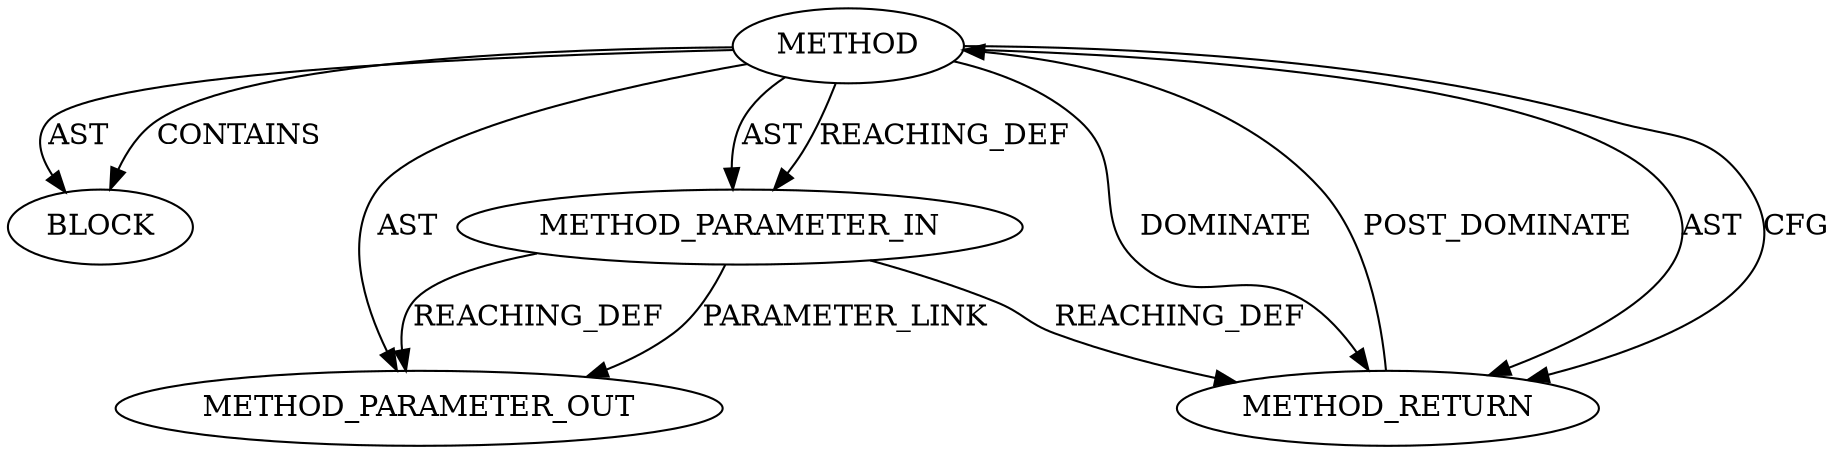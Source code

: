 digraph {
  12415 [label=BLOCK ORDER=1 ARGUMENT_INDEX=1 CODE="<empty>" TYPE_FULL_NAME="ANY"]
  12414 [label=METHOD_PARAMETER_IN ORDER=1 CODE="p1" IS_VARIADIC=false TYPE_FULL_NAME="ANY" EVALUATION_STRATEGY="BY_VALUE" INDEX=1 NAME="p1"]
  13454 [label=METHOD_PARAMETER_OUT ORDER=1 CODE="p1" IS_VARIADIC=false TYPE_FULL_NAME="ANY" EVALUATION_STRATEGY="BY_VALUE" INDEX=1 NAME="p1"]
  12416 [label=METHOD_RETURN ORDER=2 CODE="RET" TYPE_FULL_NAME="ANY" EVALUATION_STRATEGY="BY_VALUE"]
  12413 [label=METHOD AST_PARENT_TYPE="NAMESPACE_BLOCK" AST_PARENT_FULL_NAME="<global>" ORDER=0 CODE="<empty>" FULL_NAME="crypto_aead_alignmask" IS_EXTERNAL=true FILENAME="<empty>" SIGNATURE="" NAME="crypto_aead_alignmask"]
  12413 -> 12415 [label=AST ]
  12414 -> 13454 [label=PARAMETER_LINK ]
  12414 -> 13454 [label=REACHING_DEF VARIABLE="p1"]
  12413 -> 12416 [label=AST ]
  12413 -> 12414 [label=AST ]
  12413 -> 12416 [label=CFG ]
  12413 -> 12414 [label=REACHING_DEF VARIABLE=""]
  12414 -> 12416 [label=REACHING_DEF VARIABLE="p1"]
  12413 -> 13454 [label=AST ]
  12416 -> 12413 [label=POST_DOMINATE ]
  12413 -> 12415 [label=CONTAINS ]
  12413 -> 12416 [label=DOMINATE ]
}
